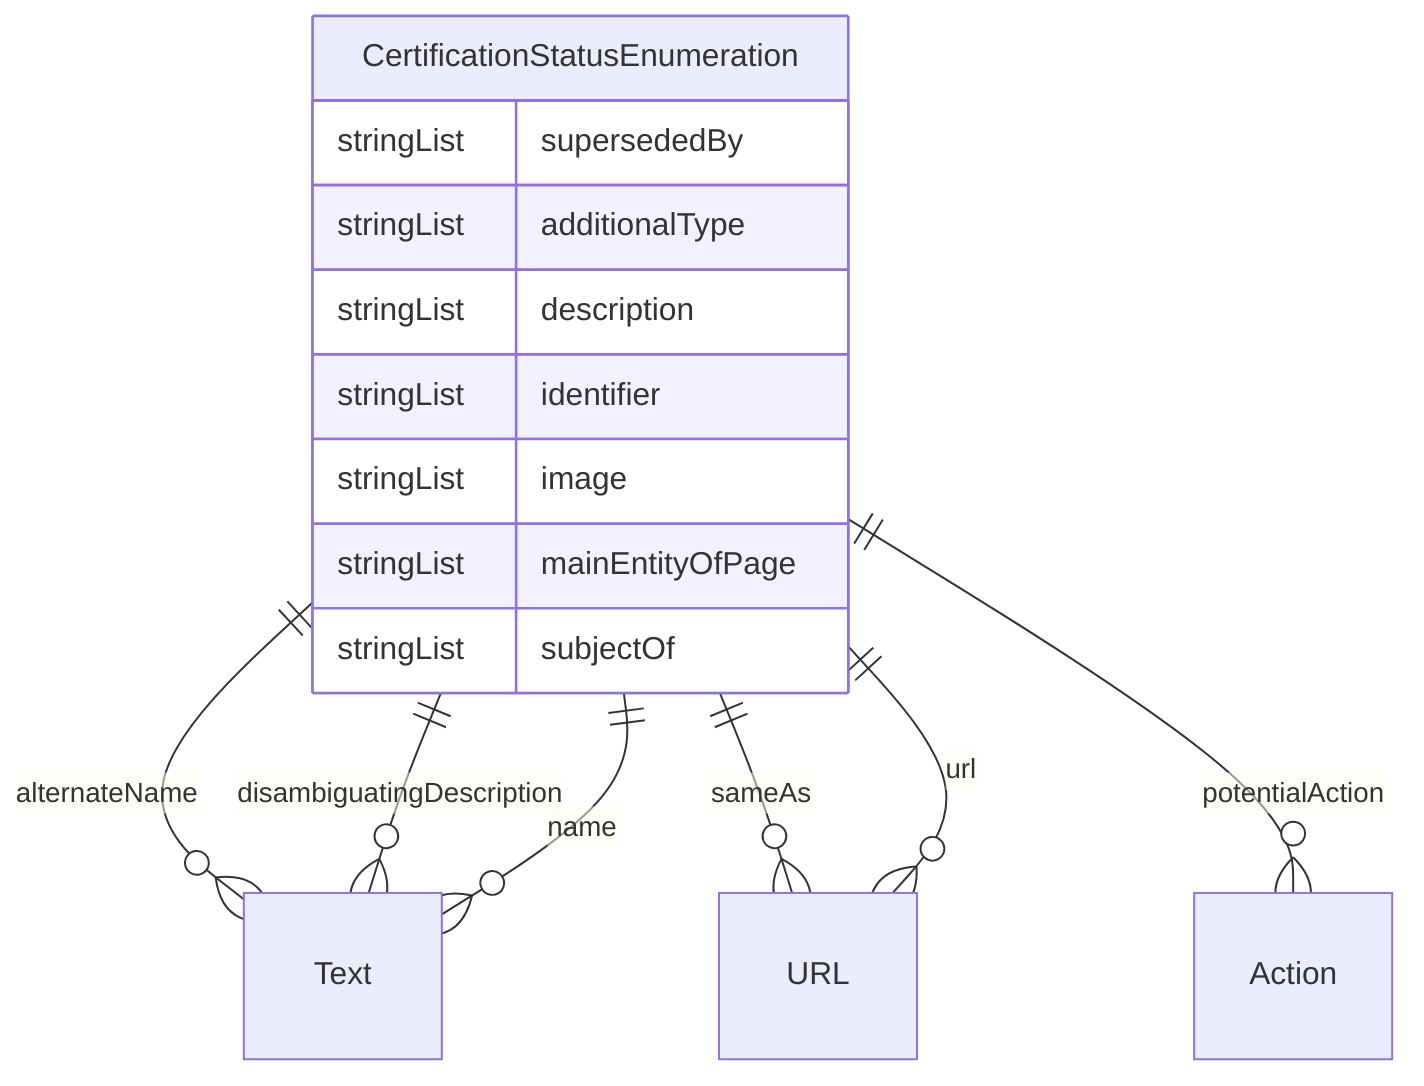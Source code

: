 erDiagram
CertificationStatusEnumeration {
    stringList supersededBy  
    stringList additionalType  
    stringList description  
    stringList identifier  
    stringList image  
    stringList mainEntityOfPage  
    stringList subjectOf  
}

CertificationStatusEnumeration ||--}o Text : "alternateName"
CertificationStatusEnumeration ||--}o Text : "disambiguatingDescription"
CertificationStatusEnumeration ||--}o Text : "name"
CertificationStatusEnumeration ||--}o URL : "sameAs"
CertificationStatusEnumeration ||--}o Action : "potentialAction"
CertificationStatusEnumeration ||--}o URL : "url"